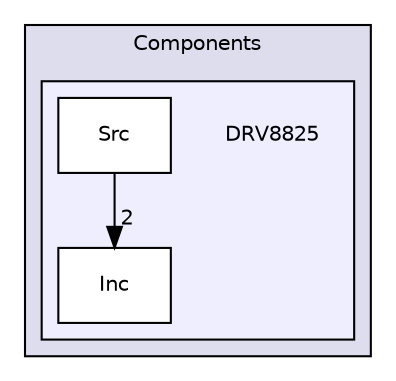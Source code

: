 digraph "/home/krzy5z70f/Documents/Semestr_5/SM_laboratoria/RWACS/STM32_firmware/Components/DRV8825" {
  compound=true
  node [ fontsize="10", fontname="Helvetica"];
  edge [ labelfontsize="10", labelfontname="Helvetica"];
  subgraph clusterdir_51c6471e9ff1fde0f9aea20ca817e4f0 {
    graph [ bgcolor="#ddddee", pencolor="black", label="Components" fontname="Helvetica", fontsize="10", URL="dir_51c6471e9ff1fde0f9aea20ca817e4f0.html"]
  subgraph clusterdir_e2b9886fa7bfb6db1845f1a5f10c0e80 {
    graph [ bgcolor="#eeeeff", pencolor="black", label="" URL="dir_e2b9886fa7bfb6db1845f1a5f10c0e80.html"];
    dir_e2b9886fa7bfb6db1845f1a5f10c0e80 [shape=plaintext label="DRV8825"];
  dir_4b21d8f8e2b70683e613ca24b13527e4 [shape=box label="Inc" fillcolor="white" style="filled" URL="dir_4b21d8f8e2b70683e613ca24b13527e4.html"];
  dir_77e18b3e327d50a119594e37223bbf4e [shape=box label="Src" fillcolor="white" style="filled" URL="dir_77e18b3e327d50a119594e37223bbf4e.html"];
  }
  }
  dir_77e18b3e327d50a119594e37223bbf4e->dir_4b21d8f8e2b70683e613ca24b13527e4 [headlabel="2", labeldistance=1.5 headhref="dir_000004_000003.html"];
}
